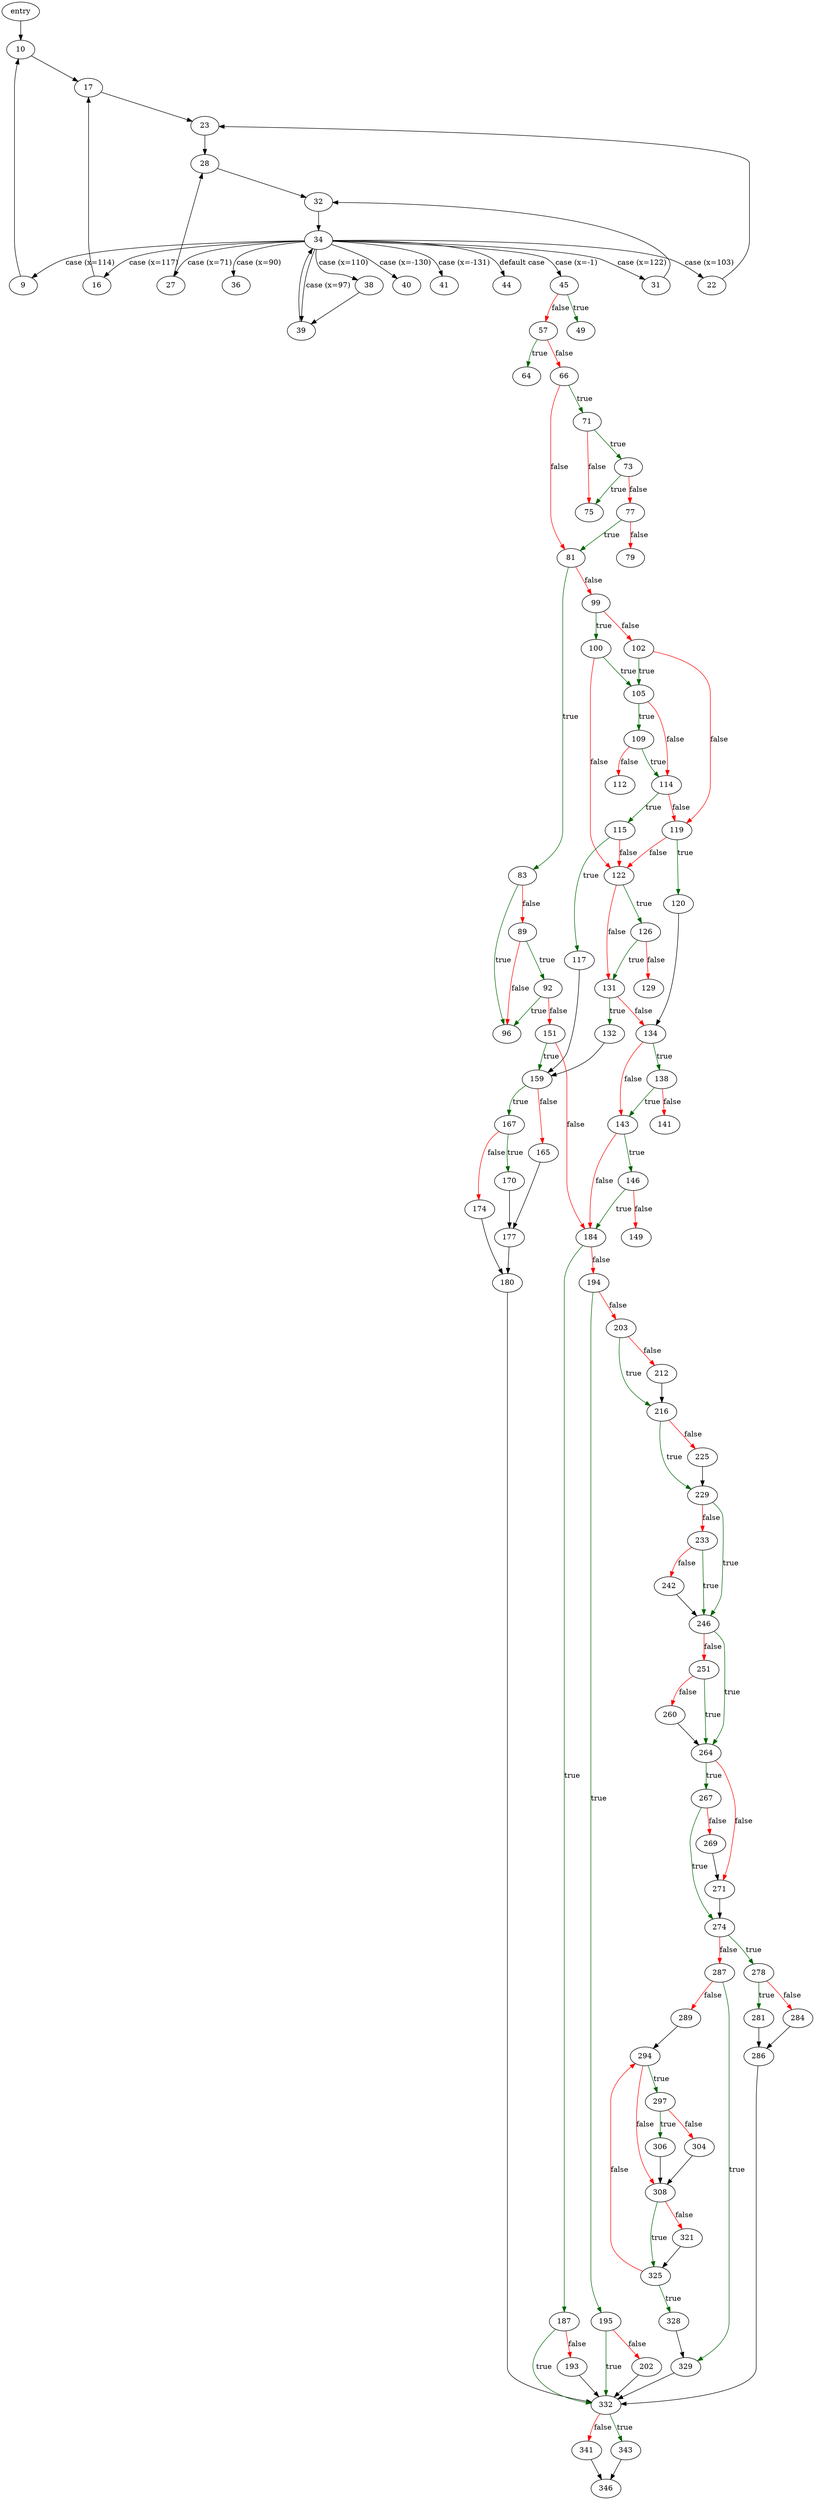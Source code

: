 digraph "main" {
	// Node definitions.
	2 [label=entry];
	9;
	10;
	16;
	17;
	22;
	23;
	27;
	28;
	31;
	32;
	34;
	36;
	38;
	39;
	40;
	41;
	44;
	45;
	49;
	57;
	64;
	66;
	71;
	73;
	75;
	77;
	79;
	81;
	83;
	89;
	92;
	96;
	99;
	100;
	102;
	105;
	109;
	112;
	114;
	115;
	117;
	119;
	120;
	122;
	126;
	129;
	131;
	132;
	134;
	138;
	141;
	143;
	146;
	149;
	151;
	159;
	165;
	167;
	170;
	174;
	177;
	180;
	184;
	187;
	193;
	194;
	195;
	202;
	203;
	212;
	216;
	225;
	229;
	233;
	242;
	246;
	251;
	260;
	264;
	267;
	269;
	271;
	274;
	278;
	281;
	284;
	286;
	287;
	289;
	294;
	297;
	304;
	306;
	308;
	321;
	325;
	328;
	329;
	332;
	341;
	343;
	346;

	// Edge definitions.
	2 -> 10;
	9 -> 10;
	10 -> 17;
	16 -> 17;
	17 -> 23;
	22 -> 23;
	23 -> 28;
	27 -> 28;
	28 -> 32;
	31 -> 32;
	32 -> 34;
	34 -> 9 [label="case (x=114)"];
	34 -> 16 [label="case (x=117)"];
	34 -> 22 [label="case (x=103)"];
	34 -> 27 [label="case (x=71)"];
	34 -> 31 [label="case (x=122)"];
	34 -> 36 [label="case (x=90)"];
	34 -> 38 [label="case (x=110)"];
	34 -> 39 [label="case (x=97)"];
	34 -> 40 [label="case (x=-130)"];
	34 -> 41 [label="case (x=-131)"];
	34 -> 44 [label="default case"];
	34 -> 45 [label="case (x=-1)"];
	38 -> 39;
	39 -> 34;
	45 -> 49 [
		color=darkgreen
		label=true
	];
	45 -> 57 [
		color=red
		label=false
	];
	57 -> 64 [
		color=darkgreen
		label=true
	];
	57 -> 66 [
		color=red
		label=false
	];
	66 -> 71 [
		color=darkgreen
		label=true
	];
	66 -> 81 [
		color=red
		label=false
	];
	71 -> 73 [
		color=darkgreen
		label=true
	];
	71 -> 75 [
		color=red
		label=false
	];
	73 -> 75 [
		color=darkgreen
		label=true
	];
	73 -> 77 [
		color=red
		label=false
	];
	77 -> 79 [
		color=red
		label=false
	];
	77 -> 81 [
		color=darkgreen
		label=true
	];
	81 -> 83 [
		color=darkgreen
		label=true
	];
	81 -> 99 [
		color=red
		label=false
	];
	83 -> 89 [
		color=red
		label=false
	];
	83 -> 96 [
		color=darkgreen
		label=true
	];
	89 -> 92 [
		color=darkgreen
		label=true
	];
	89 -> 96 [
		color=red
		label=false
	];
	92 -> 96 [
		color=darkgreen
		label=true
	];
	92 -> 151 [
		color=red
		label=false
	];
	99 -> 100 [
		color=darkgreen
		label=true
	];
	99 -> 102 [
		color=red
		label=false
	];
	100 -> 105 [
		color=darkgreen
		label=true
	];
	100 -> 122 [
		color=red
		label=false
	];
	102 -> 105 [
		color=darkgreen
		label=true
	];
	102 -> 119 [
		color=red
		label=false
	];
	105 -> 109 [
		color=darkgreen
		label=true
	];
	105 -> 114 [
		color=red
		label=false
	];
	109 -> 112 [
		color=red
		label=false
	];
	109 -> 114 [
		color=darkgreen
		label=true
	];
	114 -> 115 [
		color=darkgreen
		label=true
	];
	114 -> 119 [
		color=red
		label=false
	];
	115 -> 117 [
		color=darkgreen
		label=true
	];
	115 -> 122 [
		color=red
		label=false
	];
	117 -> 159;
	119 -> 120 [
		color=darkgreen
		label=true
	];
	119 -> 122 [
		color=red
		label=false
	];
	120 -> 134;
	122 -> 126 [
		color=darkgreen
		label=true
	];
	122 -> 131 [
		color=red
		label=false
	];
	126 -> 129 [
		color=red
		label=false
	];
	126 -> 131 [
		color=darkgreen
		label=true
	];
	131 -> 132 [
		color=darkgreen
		label=true
	];
	131 -> 134 [
		color=red
		label=false
	];
	132 -> 159;
	134 -> 138 [
		color=darkgreen
		label=true
	];
	134 -> 143 [
		color=red
		label=false
	];
	138 -> 141 [
		color=red
		label=false
	];
	138 -> 143 [
		color=darkgreen
		label=true
	];
	143 -> 146 [
		color=darkgreen
		label=true
	];
	143 -> 184 [
		color=red
		label=false
	];
	146 -> 149 [
		color=red
		label=false
	];
	146 -> 184 [
		color=darkgreen
		label=true
	];
	151 -> 159 [
		color=darkgreen
		label=true
	];
	151 -> 184 [
		color=red
		label=false
	];
	159 -> 165 [
		color=red
		label=false
	];
	159 -> 167 [
		color=darkgreen
		label=true
	];
	165 -> 177;
	167 -> 170 [
		color=darkgreen
		label=true
	];
	167 -> 174 [
		color=red
		label=false
	];
	170 -> 177;
	174 -> 180;
	177 -> 180;
	180 -> 332;
	184 -> 187 [
		color=darkgreen
		label=true
	];
	184 -> 194 [
		color=red
		label=false
	];
	187 -> 193 [
		color=red
		label=false
	];
	187 -> 332 [
		color=darkgreen
		label=true
	];
	193 -> 332;
	194 -> 195 [
		color=darkgreen
		label=true
	];
	194 -> 203 [
		color=red
		label=false
	];
	195 -> 202 [
		color=red
		label=false
	];
	195 -> 332 [
		color=darkgreen
		label=true
	];
	202 -> 332;
	203 -> 212 [
		color=red
		label=false
	];
	203 -> 216 [
		color=darkgreen
		label=true
	];
	212 -> 216;
	216 -> 225 [
		color=red
		label=false
	];
	216 -> 229 [
		color=darkgreen
		label=true
	];
	225 -> 229;
	229 -> 233 [
		color=red
		label=false
	];
	229 -> 246 [
		color=darkgreen
		label=true
	];
	233 -> 242 [
		color=red
		label=false
	];
	233 -> 246 [
		color=darkgreen
		label=true
	];
	242 -> 246;
	246 -> 251 [
		color=red
		label=false
	];
	246 -> 264 [
		color=darkgreen
		label=true
	];
	251 -> 260 [
		color=red
		label=false
	];
	251 -> 264 [
		color=darkgreen
		label=true
	];
	260 -> 264;
	264 -> 267 [
		color=darkgreen
		label=true
	];
	264 -> 271 [
		color=red
		label=false
	];
	267 -> 269 [
		color=red
		label=false
	];
	267 -> 274 [
		color=darkgreen
		label=true
	];
	269 -> 271;
	271 -> 274;
	274 -> 278 [
		color=darkgreen
		label=true
	];
	274 -> 287 [
		color=red
		label=false
	];
	278 -> 281 [
		color=darkgreen
		label=true
	];
	278 -> 284 [
		color=red
		label=false
	];
	281 -> 286;
	284 -> 286;
	286 -> 332;
	287 -> 289 [
		color=red
		label=false
	];
	287 -> 329 [
		color=darkgreen
		label=true
	];
	289 -> 294;
	294 -> 297 [
		color=darkgreen
		label=true
	];
	294 -> 308 [
		color=red
		label=false
	];
	297 -> 304 [
		color=red
		label=false
	];
	297 -> 306 [
		color=darkgreen
		label=true
	];
	304 -> 308;
	306 -> 308;
	308 -> 321 [
		color=red
		label=false
	];
	308 -> 325 [
		color=darkgreen
		label=true
	];
	321 -> 325;
	325 -> 294 [
		color=red
		label=false
	];
	325 -> 328 [
		color=darkgreen
		label=true
	];
	328 -> 329;
	329 -> 332;
	332 -> 341 [
		color=red
		label=false
	];
	332 -> 343 [
		color=darkgreen
		label=true
	];
	341 -> 346;
	343 -> 346;
}